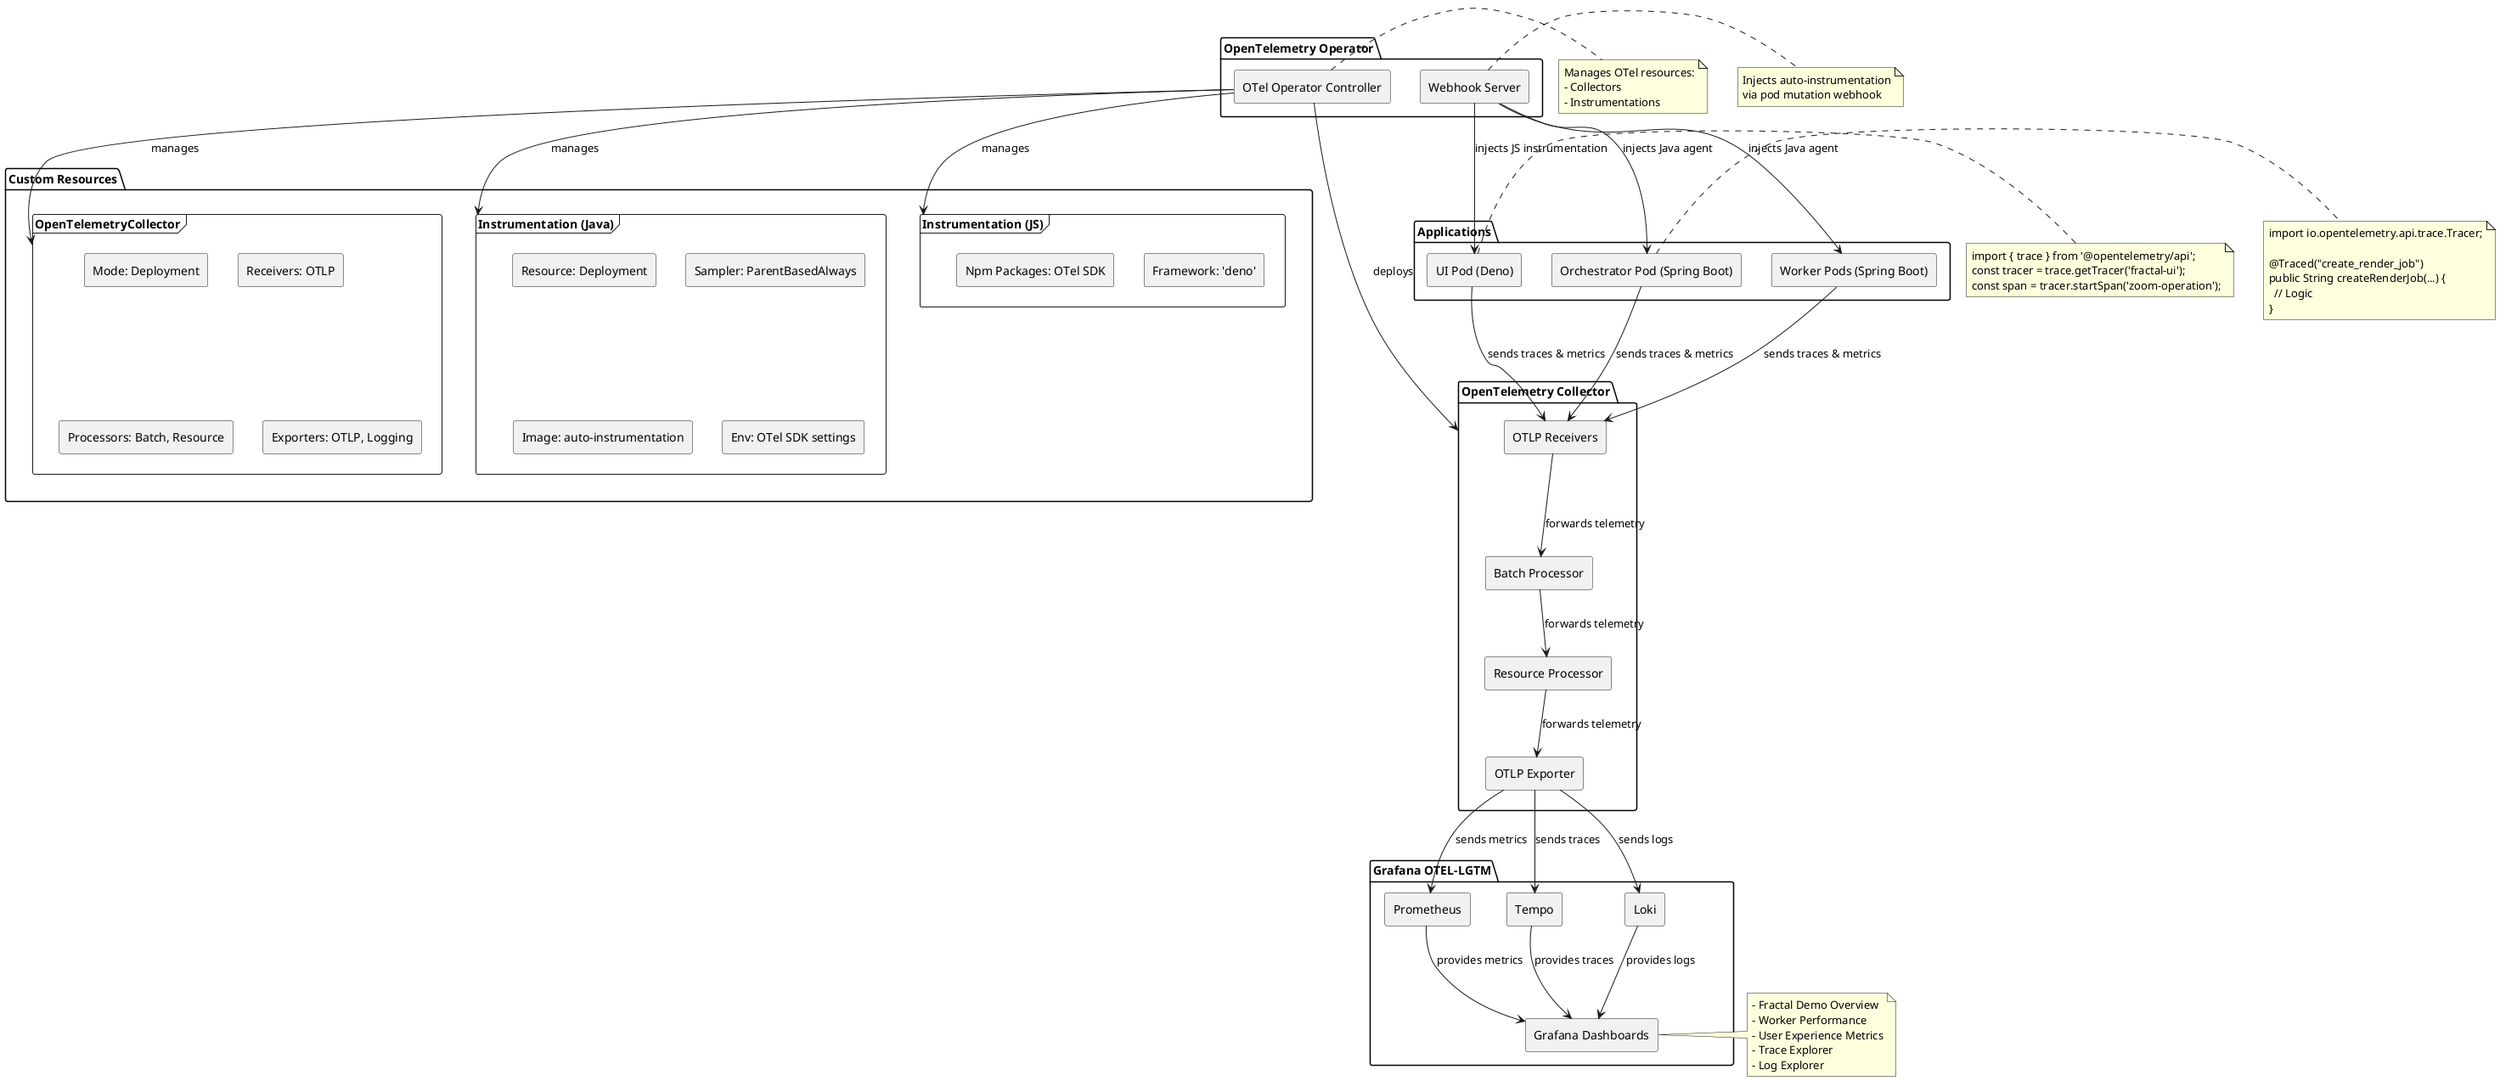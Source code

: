 @startuml "OpenTelemetry Integration"
' Explicitly set diagram type
skinparam componentStyle rectangle

package "OpenTelemetry Operator" as OTelOperator {
  [OTel Operator Controller] as OperatorController
  [Webhook Server] as Webhook
}

note right of OperatorController
  Manages OTel resources:
  - Collectors
  - Instrumentations
end note

note right of Webhook
  Injects auto-instrumentation
  via pod mutation webhook
end note

package "Custom Resources" as CRs {
  frame "OpenTelemetryCollector" as CollectorCR {
    [Mode: Deployment]
    [Receivers: OTLP]
    [Processors: Batch, Resource]
    [Exporters: OTLP, Logging]
  }
  
  frame "Instrumentation (Java)" as JavaInstrCR {
    [Resource: Deployment]
    [Sampler: ParentBasedAlways]
    [Image: auto-instrumentation]
    [Env: OTel SDK settings]
  }
  
  frame "Instrumentation (JS)" as JSInstrCR {
    [Resource: Deployment]
    [Framework: 'deno']
    [Npm Packages: OTel SDK]
    [Env: OTel SDK settings]
  }
}

package "Applications" as Apps {
  [UI Pod (Deno)] as UIPod
  [Orchestrator Pod (Spring Boot)] as OrchPod
  [Worker Pods (Spring Boot)] as WorkerPods
}

note right of UIPod
  import { trace } from '@opentelemetry/api';
  const tracer = trace.getTracer('fractal-ui');
  const span = tracer.startSpan('zoom-operation');
end note

note right of OrchPod
  import io.opentelemetry.api.trace.Tracer;
  
  @Traced("create_render_job")
  public String createRenderJob(...) {
    // Logic
  }
end note

package "OpenTelemetry Collector" as OTelCollector {
  [OTLP Receivers] as OTLPReceivers
  [Batch Processor] as BatchProcessor
  [Resource Processor] as ResourceProcessor
  [OTLP Exporter] as OTLPExporter
}

package "Grafana OTEL-LGTM" as GrafanaLGTM {
  [Prometheus] as Prometheus
  [Tempo] as Tempo
  [Loki] as Loki
  [Grafana Dashboards] as Dashboards
}

note right of Dashboards
  - Fractal Demo Overview
  - Worker Performance
  - User Experience Metrics
  - Trace Explorer
  - Log Explorer
end note

' Management flows
OperatorController --> CollectorCR : manages
OperatorController --> JavaInstrCR : manages
OperatorController --> JSInstrCR : manages
OperatorController --> OTelCollector : deploys
Webhook --> UIPod : injects JS instrumentation
Webhook --> OrchPod : injects Java agent
Webhook --> WorkerPods : injects Java agent

' Telemetry flows
UIPod --> OTLPReceivers : sends traces & metrics
OrchPod --> OTLPReceivers : sends traces & metrics
WorkerPods --> OTLPReceivers : sends traces & metrics
OTLPReceivers --> BatchProcessor : forwards telemetry
BatchProcessor --> ResourceProcessor : forwards telemetry
ResourceProcessor --> OTLPExporter : forwards telemetry
OTLPExporter --> Prometheus : sends metrics
OTLPExporter --> Tempo : sends traces
OTLPExporter --> Loki : sends logs
Prometheus --> Dashboards : provides metrics
Tempo --> Dashboards : provides traces
Loki --> Dashboards : provides logs

@enduml